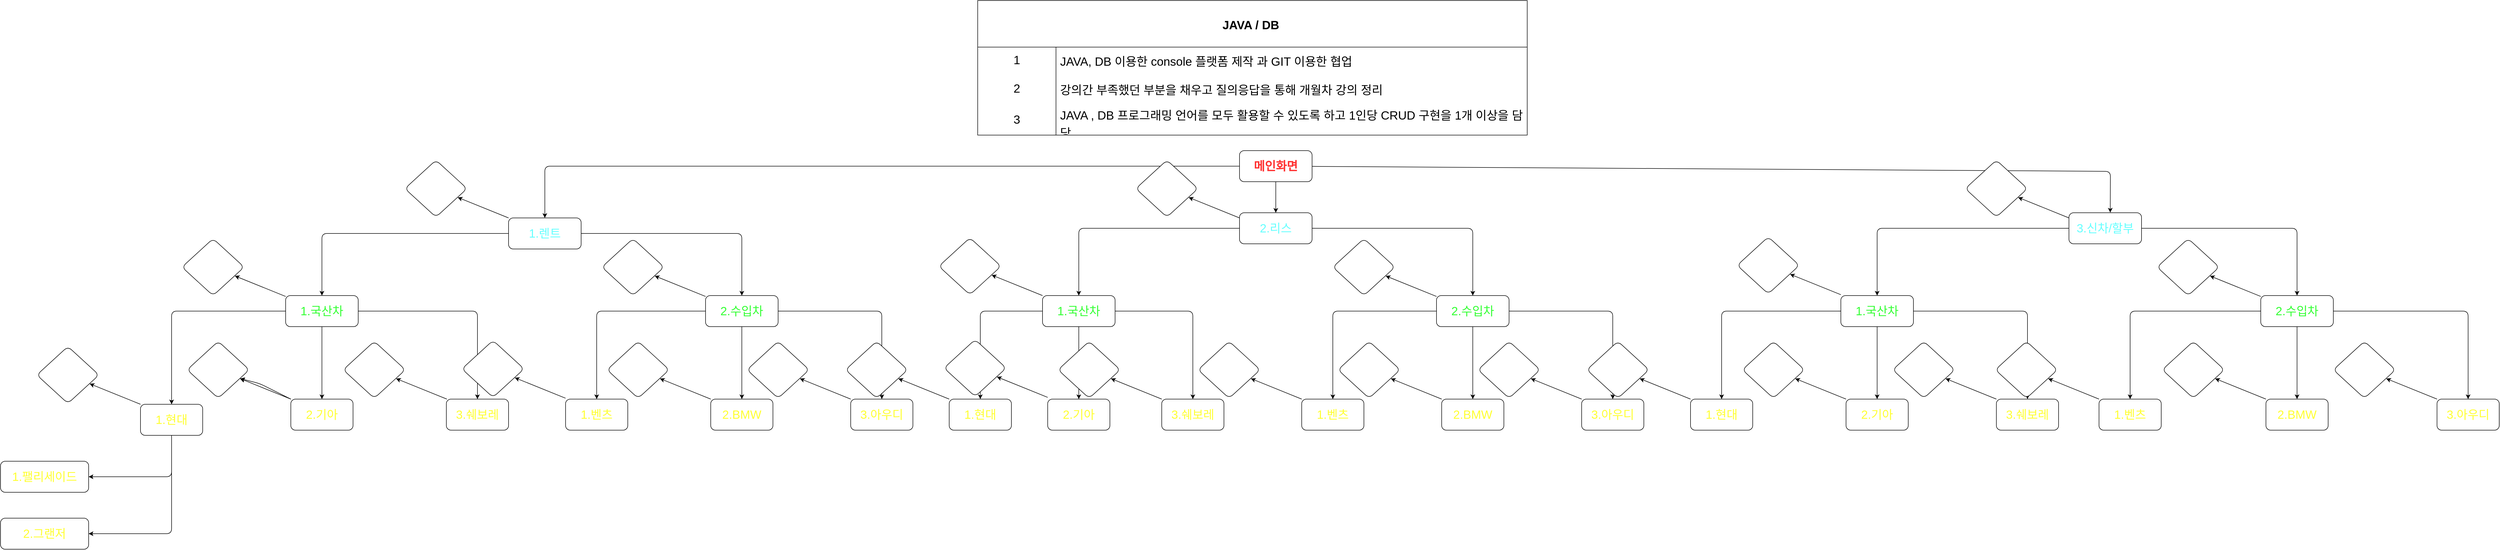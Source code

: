 <mxfile>
    <diagram id="lHUsO2kwJ7aQyrkLWwhJ" name="페이지-1">
        <mxGraphModel dx="4294" dy="2099" grid="1" gridSize="10" guides="1" tooltips="1" connect="1" arrows="1" fold="1" page="1" pageScale="1" pageWidth="1169" pageHeight="827" math="0" shadow="0">
            <root>
                <mxCell id="0"/>
                <mxCell id="1" parent="0"/>
                <mxCell id="15" value="JAVA / DB " style="shape=table;startSize=90;container=1;collapsible=0;childLayout=tableLayout;fixedRows=1;rowLines=0;fontStyle=1;fontSize=23;" vertex="1" parent="1">
                    <mxGeometry x="55" y="-800" width="1060" height="260" as="geometry"/>
                </mxCell>
                <mxCell id="16" value="" style="shape=tableRow;horizontal=0;startSize=0;swimlaneHead=0;swimlaneBody=0;top=0;left=0;bottom=0;right=0;collapsible=0;dropTarget=0;fillColor=none;points=[[0,0.5],[1,0.5]];portConstraint=eastwest;fontSize=23;" vertex="1" parent="15">
                    <mxGeometry y="90" width="1060" height="50" as="geometry"/>
                </mxCell>
                <mxCell id="17" value="1" style="shape=partialRectangle;html=1;whiteSpace=wrap;connectable=0;fillColor=none;top=0;left=0;bottom=0;right=0;overflow=hidden;pointerEvents=1;fontSize=23;" vertex="1" parent="16">
                    <mxGeometry width="151" height="50" as="geometry">
                        <mxRectangle width="151" height="50" as="alternateBounds"/>
                    </mxGeometry>
                </mxCell>
                <mxCell id="18" value="&lt;table cellpadding=&quot;0&quot; cellspacing=&quot;0&quot; style=&quot;font-size: 23px;&quot;&gt;&lt;tbody style=&quot;font-size: 23px;&quot;&gt;&lt;tr style=&quot;font-size: 23px;&quot;&gt;&lt;td valign=&quot;top&quot; colspan=&quot;10&quot; style=&quot;font-size: 23px;&quot;&gt;&lt;p style=&quot;margin: 0px; font-variant-numeric: normal; font-variant-east-asian: normal; font-variant-alternates: normal; font-size-adjust: none; font-kerning: auto; font-optical-sizing: auto; font-feature-settings: normal; font-variation-settings: normal; font-variant-position: normal; font-stretch: normal; font-size: 23px; line-height: normal;&quot; class=&quot;p1&quot;&gt;JAVA, DB 이용한 console 플랫폼 제작 과 GIT 이용한 협업&lt;/p&gt;&lt;/td&gt;&lt;/tr&gt;&lt;/tbody&gt;&lt;/table&gt;" style="shape=partialRectangle;html=1;whiteSpace=wrap;connectable=0;fillColor=none;top=0;left=0;bottom=0;right=0;align=left;spacingLeft=6;overflow=hidden;fontSize=23;" vertex="1" parent="16">
                    <mxGeometry x="151" width="909" height="50" as="geometry">
                        <mxRectangle width="909" height="50" as="alternateBounds"/>
                    </mxGeometry>
                </mxCell>
                <mxCell id="19" value="" style="shape=tableRow;horizontal=0;startSize=0;swimlaneHead=0;swimlaneBody=0;top=0;left=0;bottom=0;right=0;collapsible=0;dropTarget=0;fillColor=none;points=[[0,0.5],[1,0.5]];portConstraint=eastwest;fontSize=23;" vertex="1" parent="15">
                    <mxGeometry y="140" width="1060" height="60" as="geometry"/>
                </mxCell>
                <mxCell id="20" value="2" style="shape=partialRectangle;html=1;whiteSpace=wrap;connectable=0;fillColor=none;top=0;left=0;bottom=0;right=0;overflow=hidden;fontSize=23;" vertex="1" parent="19">
                    <mxGeometry width="151" height="60" as="geometry">
                        <mxRectangle width="151" height="60" as="alternateBounds"/>
                    </mxGeometry>
                </mxCell>
                <mxCell id="21" value="&lt;table cellpadding=&quot;0&quot; cellspacing=&quot;0&quot; style=&quot;font-size: 23px;&quot;&gt;&lt;tbody style=&quot;font-size: 23px;&quot;&gt;&lt;tr style=&quot;font-size: 23px;&quot;&gt;&lt;td valign=&quot;top&quot; colspan=&quot;10&quot; style=&quot;font-size: 23px;&quot;&gt;&lt;p style=&quot;margin: 0px; font-variant-numeric: normal; font-variant-east-asian: normal; font-variant-alternates: normal; font-size-adjust: none; font-kerning: auto; font-optical-sizing: auto; font-feature-settings: normal; font-variation-settings: normal; font-variant-position: normal; font-stretch: normal; font-size: 23px; line-height: normal;&quot; class=&quot;p1&quot;&gt;강의간 부족했던 부분을 채우고 질의응답을 통해 개월차 강의 정리&lt;/p&gt;&lt;/td&gt;&lt;/tr&gt;&lt;/tbody&gt;&lt;/table&gt;" style="shape=partialRectangle;html=1;whiteSpace=wrap;connectable=0;fillColor=none;top=0;left=0;bottom=0;right=0;align=left;spacingLeft=6;overflow=hidden;fontSize=23;" vertex="1" parent="19">
                    <mxGeometry x="151" width="909" height="60" as="geometry">
                        <mxRectangle width="909" height="60" as="alternateBounds"/>
                    </mxGeometry>
                </mxCell>
                <mxCell id="22" value="" style="shape=tableRow;horizontal=0;startSize=0;swimlaneHead=0;swimlaneBody=0;top=0;left=0;bottom=0;right=0;collapsible=0;dropTarget=0;fillColor=none;points=[[0,0.5],[1,0.5]];portConstraint=eastwest;fontSize=23;" vertex="1" parent="15">
                    <mxGeometry y="200" width="1060" height="60" as="geometry"/>
                </mxCell>
                <mxCell id="23" value="3" style="shape=partialRectangle;html=1;whiteSpace=wrap;connectable=0;fillColor=none;top=0;left=0;bottom=0;right=0;overflow=hidden;fontSize=23;" vertex="1" parent="22">
                    <mxGeometry width="151" height="60" as="geometry">
                        <mxRectangle width="151" height="60" as="alternateBounds"/>
                    </mxGeometry>
                </mxCell>
                <mxCell id="24" value="&lt;table cellpadding=&quot;0&quot; cellspacing=&quot;0&quot; style=&quot;font-size: 23px;&quot;&gt;&lt;tbody style=&quot;font-size: 23px;&quot;&gt;&lt;tr style=&quot;font-size: 23px;&quot;&gt;&lt;td valign=&quot;top&quot; colspan=&quot;10&quot; style=&quot;font-size: 23px;&quot;&gt;&lt;p style=&quot;margin: 0px; font-variant-numeric: normal; font-variant-east-asian: normal; font-variant-alternates: normal; font-size-adjust: none; font-kerning: auto; font-optical-sizing: auto; font-feature-settings: normal; font-variation-settings: normal; font-variant-position: normal; font-stretch: normal; font-size: 23px; line-height: normal;&quot; class=&quot;p1&quot;&gt;JAVA , DB 프로그래밍 언어를 모두 활용할 수 있도록 하고 1인당 CRUD 구현을 1개 이상을 담당.&lt;/p&gt;&lt;/td&gt;&lt;/tr&gt;&lt;/tbody&gt;&lt;/table&gt;" style="shape=partialRectangle;html=1;whiteSpace=wrap;connectable=0;fillColor=none;top=0;left=0;bottom=0;right=0;align=left;spacingLeft=6;overflow=hidden;fontSize=23;" vertex="1" parent="22">
                    <mxGeometry x="151" width="909" height="60" as="geometry">
                        <mxRectangle width="909" height="60" as="alternateBounds"/>
                    </mxGeometry>
                </mxCell>
                <mxCell id="57" value="" style="edgeStyle=none;html=1;fontSize=23;" edge="1" parent="1" source="26" target="51">
                    <mxGeometry relative="1" as="geometry"/>
                </mxCell>
                <mxCell id="59" value="" style="edgeStyle=none;html=1;fontSize=23;entryX=0.5;entryY=0;entryDx=0;entryDy=0;" edge="1" parent="1" source="26" target="29">
                    <mxGeometry relative="1" as="geometry">
                        <mxPoint x="-140" y="-480" as="targetPoint"/>
                        <Array as="points">
                            <mxPoint x="-780" y="-480"/>
                        </Array>
                    </mxGeometry>
                </mxCell>
                <mxCell id="61" value="" style="edgeStyle=none;html=1;fontSize=23;entryX=0.569;entryY=-0.006;entryDx=0;entryDy=0;entryPerimeter=0;" edge="1" parent="1" source="26" target="54">
                    <mxGeometry relative="1" as="geometry">
                        <mxPoint x="730" y="-480" as="targetPoint"/>
                        <Array as="points">
                            <mxPoint x="2240" y="-470"/>
                        </Array>
                    </mxGeometry>
                </mxCell>
                <mxCell id="26" value="메인화면" style="rounded=1;whiteSpace=wrap;html=1;fontSize=23;fontStyle=1;fontColor=#FF3333;" vertex="1" parent="1">
                    <mxGeometry x="560" y="-510" width="140" height="60" as="geometry"/>
                </mxCell>
                <mxCell id="63" value="" style="edgeStyle=none;html=1;fontSize=23;entryX=0.5;entryY=0;entryDx=0;entryDy=0;" edge="1" parent="1" source="29" target="37">
                    <mxGeometry relative="1" as="geometry">
                        <mxPoint x="-620" y="-350" as="targetPoint"/>
                        <Array as="points">
                            <mxPoint x="-1210" y="-350"/>
                        </Array>
                    </mxGeometry>
                </mxCell>
                <mxCell id="65" value="" style="edgeStyle=none;html=1;fontSize=23;entryX=0.5;entryY=0;entryDx=0;entryDy=0;" edge="1" parent="1" source="29" target="38">
                    <mxGeometry relative="1" as="geometry">
                        <mxPoint x="-320" y="-350" as="targetPoint"/>
                        <Array as="points">
                            <mxPoint x="-400" y="-350"/>
                        </Array>
                    </mxGeometry>
                </mxCell>
                <mxCell id="29" value="1.렌트" style="rounded=1;whiteSpace=wrap;html=1;fontSize=23;fontColor=#66FFFF;" vertex="1" parent="1">
                    <mxGeometry x="-850" y="-380" width="140" height="60" as="geometry"/>
                </mxCell>
                <mxCell id="77" value="" style="edgeStyle=none;html=1;fontSize=23;fontColor=#33FF33;" edge="1" parent="1" source="37" target="76">
                    <mxGeometry relative="1" as="geometry">
                        <Array as="points">
                            <mxPoint x="-1500" y="-200"/>
                        </Array>
                    </mxGeometry>
                </mxCell>
                <mxCell id="79" value="" style="edgeStyle=none;html=1;fontSize=23;fontColor=#33FF33;" edge="1" parent="1" source="37" target="78">
                    <mxGeometry relative="1" as="geometry"/>
                </mxCell>
                <mxCell id="82" value="" style="edgeStyle=none;html=1;fontSize=23;fontColor=#33FF33;" edge="1" parent="1" source="37" target="81">
                    <mxGeometry relative="1" as="geometry">
                        <Array as="points">
                            <mxPoint x="-910" y="-200"/>
                        </Array>
                    </mxGeometry>
                </mxCell>
                <mxCell id="120" value="" style="edgeStyle=none;html=1;fontSize=23;fontColor=#FFFF33;labelBorderColor=#FF00FF;" edge="1" parent="1" source="37">
                    <mxGeometry relative="1" as="geometry">
                        <mxPoint x="-1378" y="-268" as="targetPoint"/>
                    </mxGeometry>
                </mxCell>
                <mxCell id="37" value="1.국산차" style="rounded=1;whiteSpace=wrap;html=1;fontSize=23;fontColor=#33FF33;" vertex="1" parent="1">
                    <mxGeometry x="-1280" y="-230" width="140" height="60" as="geometry"/>
                </mxCell>
                <mxCell id="84" value="" style="edgeStyle=none;html=1;fontSize=23;fontColor=#33FF33;" edge="1" parent="1" source="38" target="83">
                    <mxGeometry relative="1" as="geometry">
                        <Array as="points">
                            <mxPoint x="-680" y="-200"/>
                        </Array>
                    </mxGeometry>
                </mxCell>
                <mxCell id="86" value="" style="edgeStyle=none;html=1;fontSize=23;fontColor=#33FF33;" edge="1" parent="1" source="38" target="85">
                    <mxGeometry relative="1" as="geometry"/>
                </mxCell>
                <mxCell id="88" value="" style="edgeStyle=none;html=1;fontSize=23;fontColor=#33FF33;" edge="1" parent="1" source="38" target="87">
                    <mxGeometry relative="1" as="geometry">
                        <Array as="points">
                            <mxPoint x="-130" y="-200"/>
                        </Array>
                    </mxGeometry>
                </mxCell>
                <mxCell id="38" value="2.수입차" style="rounded=1;whiteSpace=wrap;html=1;fontSize=23;fontColor=#33FF33;" vertex="1" parent="1">
                    <mxGeometry x="-470" y="-230" width="140" height="60" as="geometry"/>
                </mxCell>
                <mxCell id="67" value="" style="edgeStyle=none;html=1;fontSize=23;entryX=0.5;entryY=0;entryDx=0;entryDy=0;" edge="1" parent="1" source="51" target="52">
                    <mxGeometry relative="1" as="geometry">
                        <mxPoint x="400" y="-360" as="targetPoint"/>
                        <Array as="points">
                            <mxPoint x="250" y="-360"/>
                        </Array>
                    </mxGeometry>
                </mxCell>
                <mxCell id="69" value="" style="edgeStyle=none;html=1;fontSize=23;entryX=0.5;entryY=0;entryDx=0;entryDy=0;" edge="1" parent="1" source="51" target="53">
                    <mxGeometry relative="1" as="geometry">
                        <mxPoint x="700" y="-360" as="targetPoint"/>
                        <Array as="points">
                            <mxPoint x="1010" y="-360"/>
                        </Array>
                    </mxGeometry>
                </mxCell>
                <mxCell id="51" value="2.리스" style="rounded=1;whiteSpace=wrap;html=1;fontSize=23;fontColor=#66FFFF;" vertex="1" parent="1">
                    <mxGeometry x="560" y="-390" width="140" height="60" as="geometry"/>
                </mxCell>
                <mxCell id="91" value="" style="edgeStyle=none;html=1;fontSize=23;fontColor=#33FF33;" edge="1" parent="1" source="52" target="90">
                    <mxGeometry relative="1" as="geometry">
                        <Array as="points">
                            <mxPoint x="60" y="-200"/>
                        </Array>
                    </mxGeometry>
                </mxCell>
                <mxCell id="93" value="" style="edgeStyle=none;html=1;fontSize=23;fontColor=#33FF33;" edge="1" parent="1" source="52" target="92">
                    <mxGeometry relative="1" as="geometry"/>
                </mxCell>
                <mxCell id="96" value="" style="edgeStyle=none;html=1;fontSize=23;fontColor=#33FF33;" edge="1" parent="1" source="52" target="95">
                    <mxGeometry relative="1" as="geometry">
                        <Array as="points">
                            <mxPoint x="470" y="-200"/>
                        </Array>
                    </mxGeometry>
                </mxCell>
                <mxCell id="52" value="1.국산차" style="rounded=1;whiteSpace=wrap;html=1;fontSize=23;fontColor=#33FF33;" vertex="1" parent="1">
                    <mxGeometry x="180" y="-230" width="140" height="60" as="geometry"/>
                </mxCell>
                <mxCell id="98" value="" style="edgeStyle=none;html=1;fontSize=23;fontColor=#33FF33;" edge="1" parent="1" source="53" target="97">
                    <mxGeometry relative="1" as="geometry">
                        <Array as="points">
                            <mxPoint x="740" y="-200"/>
                        </Array>
                    </mxGeometry>
                </mxCell>
                <mxCell id="101" value="" style="edgeStyle=none;html=1;fontSize=23;fontColor=#33FF33;" edge="1" parent="1" source="53" target="100">
                    <mxGeometry relative="1" as="geometry"/>
                </mxCell>
                <mxCell id="103" value="" style="edgeStyle=none;html=1;fontSize=23;fontColor=#33FF33;" edge="1" parent="1" source="53" target="102">
                    <mxGeometry relative="1" as="geometry">
                        <Array as="points">
                            <mxPoint x="1280" y="-200"/>
                        </Array>
                    </mxGeometry>
                </mxCell>
                <mxCell id="53" value="2.수입차" style="rounded=1;whiteSpace=wrap;html=1;fontSize=23;fontColor=#33FF33;" vertex="1" parent="1">
                    <mxGeometry x="940" y="-230" width="140" height="60" as="geometry"/>
                </mxCell>
                <mxCell id="72" value="" style="edgeStyle=none;html=1;fontSize=23;entryX=0.5;entryY=0;entryDx=0;entryDy=0;" edge="1" parent="1" source="54" target="55">
                    <mxGeometry relative="1" as="geometry">
                        <mxPoint x="1940" y="-360" as="targetPoint"/>
                        <Array as="points">
                            <mxPoint x="1790" y="-360"/>
                        </Array>
                    </mxGeometry>
                </mxCell>
                <mxCell id="75" value="" style="edgeStyle=none;html=1;fontSize=23;entryX=0.5;entryY=0;entryDx=0;entryDy=0;" edge="1" parent="1" source="54" target="56">
                    <mxGeometry relative="1" as="geometry">
                        <mxPoint x="2240" y="-360" as="targetPoint"/>
                        <Array as="points">
                            <mxPoint x="2600" y="-360"/>
                        </Array>
                    </mxGeometry>
                </mxCell>
                <mxCell id="54" value="3.신차/할부" style="rounded=1;whiteSpace=wrap;html=1;fontSize=23;fontColor=#66FFFF;" vertex="1" parent="1">
                    <mxGeometry x="2160" y="-390" width="140" height="60" as="geometry"/>
                </mxCell>
                <mxCell id="105" value="" style="edgeStyle=none;html=1;fontSize=23;fontColor=#33FF33;" edge="1" parent="1" source="55" target="104">
                    <mxGeometry relative="1" as="geometry">
                        <Array as="points">
                            <mxPoint x="1490" y="-200"/>
                        </Array>
                    </mxGeometry>
                </mxCell>
                <mxCell id="107" value="" style="edgeStyle=none;html=1;fontSize=23;fontColor=#33FF33;" edge="1" parent="1" source="55" target="106">
                    <mxGeometry relative="1" as="geometry"/>
                </mxCell>
                <mxCell id="109" value="" style="edgeStyle=none;html=1;fontSize=23;fontColor=#33FF33;" edge="1" parent="1" source="55" target="108">
                    <mxGeometry relative="1" as="geometry">
                        <Array as="points">
                            <mxPoint x="2080" y="-200"/>
                        </Array>
                    </mxGeometry>
                </mxCell>
                <mxCell id="55" value="1.국산차" style="rounded=1;whiteSpace=wrap;html=1;fontSize=23;fontColor=#33FF33;" vertex="1" parent="1">
                    <mxGeometry x="1720" y="-230" width="140" height="60" as="geometry"/>
                </mxCell>
                <mxCell id="111" value="" style="edgeStyle=none;html=1;fontSize=23;fontColor=#33FF33;" edge="1" parent="1" source="56" target="110">
                    <mxGeometry relative="1" as="geometry">
                        <Array as="points">
                            <mxPoint x="2278" y="-200"/>
                        </Array>
                    </mxGeometry>
                </mxCell>
                <mxCell id="113" value="" style="edgeStyle=none;html=1;fontSize=23;fontColor=#33FF33;" edge="1" parent="1" source="56" target="112">
                    <mxGeometry relative="1" as="geometry"/>
                </mxCell>
                <mxCell id="115" value="" style="edgeStyle=none;html=1;fontSize=23;fontColor=#33FF33;" edge="1" parent="1" source="56" target="114">
                    <mxGeometry relative="1" as="geometry">
                        <Array as="points">
                            <mxPoint x="2930" y="-200"/>
                        </Array>
                    </mxGeometry>
                </mxCell>
                <mxCell id="56" value="2.수입차" style="rounded=1;whiteSpace=wrap;html=1;fontSize=23;fontColor=#33FF33;" vertex="1" parent="1">
                    <mxGeometry x="2530" y="-230" width="140" height="60" as="geometry"/>
                </mxCell>
                <mxCell id="180" value="" style="edgeStyle=none;html=1;labelBorderColor=#FF00FF;fontSize=23;fontColor=#FFFFFF;" edge="1" parent="1" source="76" target="179">
                    <mxGeometry relative="1" as="geometry">
                        <Array as="points">
                            <mxPoint x="-1500" y="120"/>
                        </Array>
                    </mxGeometry>
                </mxCell>
                <mxCell id="185" value="" style="edgeStyle=none;html=1;labelBorderColor=#FF00FF;fontSize=23;fontColor=#FFFFFF;entryX=1;entryY=0.5;entryDx=0;entryDy=0;" edge="1" parent="1" source="76" target="183">
                    <mxGeometry relative="1" as="geometry">
                        <mxPoint x="-1500" y="320" as="targetPoint"/>
                        <Array as="points">
                            <mxPoint x="-1500" y="230"/>
                        </Array>
                    </mxGeometry>
                </mxCell>
                <mxCell id="76" value="1.현대" style="whiteSpace=wrap;html=1;fontSize=23;fontColor=#FFFF33;rounded=1;" vertex="1" parent="1">
                    <mxGeometry x="-1560" y="-20" width="120" height="60" as="geometry"/>
                </mxCell>
                <mxCell id="78" value="2.기아" style="whiteSpace=wrap;html=1;fontSize=23;fontColor=#FFFF33;rounded=1;" vertex="1" parent="1">
                    <mxGeometry x="-1270" y="-30" width="120" height="60" as="geometry"/>
                </mxCell>
                <mxCell id="81" value="3.쉐보레" style="whiteSpace=wrap;html=1;fontSize=23;fontColor=#FFFF33;rounded=1;" vertex="1" parent="1">
                    <mxGeometry x="-970" y="-30" width="120" height="60" as="geometry"/>
                </mxCell>
                <mxCell id="83" value="1.벤츠" style="whiteSpace=wrap;html=1;fontSize=23;fontColor=#FFFF33;rounded=1;" vertex="1" parent="1">
                    <mxGeometry x="-740" y="-30" width="120" height="60" as="geometry"/>
                </mxCell>
                <mxCell id="85" value="2.BMW" style="whiteSpace=wrap;html=1;fontSize=23;fontColor=#FFFF33;rounded=1;" vertex="1" parent="1">
                    <mxGeometry x="-460" y="-30" width="120" height="60" as="geometry"/>
                </mxCell>
                <mxCell id="87" value="3.아우디" style="whiteSpace=wrap;html=1;fontSize=23;fontColor=#FFFF33;rounded=1;" vertex="1" parent="1">
                    <mxGeometry x="-190" y="-30" width="120" height="60" as="geometry"/>
                </mxCell>
                <mxCell id="90" value="1.현대" style="whiteSpace=wrap;html=1;fontSize=23;fontColor=#FFFF33;rounded=1;" vertex="1" parent="1">
                    <mxGeometry y="-30" width="120" height="60" as="geometry"/>
                </mxCell>
                <mxCell id="92" value="2.기아" style="whiteSpace=wrap;html=1;fontSize=23;fontColor=#FFFF33;rounded=1;" vertex="1" parent="1">
                    <mxGeometry x="190" y="-30" width="120" height="60" as="geometry"/>
                </mxCell>
                <mxCell id="95" value="3.쉐보레" style="whiteSpace=wrap;html=1;fontSize=23;fontColor=#FFFF33;rounded=1;" vertex="1" parent="1">
                    <mxGeometry x="410" y="-30" width="120" height="60" as="geometry"/>
                </mxCell>
                <mxCell id="97" value="1.벤츠" style="whiteSpace=wrap;html=1;fontSize=23;fontColor=#FFFF33;rounded=1;" vertex="1" parent="1">
                    <mxGeometry x="680" y="-30" width="120" height="60" as="geometry"/>
                </mxCell>
                <mxCell id="100" value="2.BMW" style="whiteSpace=wrap;html=1;fontSize=23;fontColor=#FFFF33;rounded=1;" vertex="1" parent="1">
                    <mxGeometry x="950" y="-30" width="120" height="60" as="geometry"/>
                </mxCell>
                <mxCell id="102" value="3.아우디" style="whiteSpace=wrap;html=1;fontSize=23;fontColor=#FFFF33;rounded=1;" vertex="1" parent="1">
                    <mxGeometry x="1220" y="-30" width="120" height="60" as="geometry"/>
                </mxCell>
                <mxCell id="104" value="1.현대" style="whiteSpace=wrap;html=1;fontSize=23;fontColor=#FFFF33;rounded=1;" vertex="1" parent="1">
                    <mxGeometry x="1430" y="-30" width="120" height="60" as="geometry"/>
                </mxCell>
                <mxCell id="106" value="2.기아" style="whiteSpace=wrap;html=1;fontSize=23;fontColor=#FFFF33;rounded=1;" vertex="1" parent="1">
                    <mxGeometry x="1730" y="-30" width="120" height="60" as="geometry"/>
                </mxCell>
                <mxCell id="108" value="3.쉐보레" style="whiteSpace=wrap;html=1;fontSize=23;fontColor=#FFFF33;rounded=1;" vertex="1" parent="1">
                    <mxGeometry x="2020" y="-30" width="120" height="60" as="geometry"/>
                </mxCell>
                <mxCell id="110" value="1.벤츠" style="whiteSpace=wrap;html=1;fontSize=23;fontColor=#FFFF33;rounded=1;" vertex="1" parent="1">
                    <mxGeometry x="2218" y="-30" width="120" height="60" as="geometry"/>
                </mxCell>
                <mxCell id="112" value="2.BMW" style="whiteSpace=wrap;html=1;fontSize=23;fontColor=#FFFF33;rounded=1;" vertex="1" parent="1">
                    <mxGeometry x="2540" y="-30" width="120" height="60" as="geometry"/>
                </mxCell>
                <mxCell id="114" value="3.아우디" style="whiteSpace=wrap;html=1;fontSize=23;fontColor=#FFFF33;rounded=1;" vertex="1" parent="1">
                    <mxGeometry x="2870" y="-30" width="120" height="60" as="geometry"/>
                </mxCell>
                <mxCell id="119" value="0.뒤로" style="rhombus;whiteSpace=wrap;html=1;fontSize=23;fontColor=#FFFFFF;rounded=1;fontStyle=0" vertex="1" parent="1">
                    <mxGeometry x="-1480" y="-340" width="120" height="110" as="geometry"/>
                </mxCell>
                <mxCell id="121" value="" style="edgeStyle=none;html=1;fontSize=23;fontColor=#FFFF33;labelBorderColor=#FF00FF;" edge="1" parent="1">
                    <mxGeometry relative="1" as="geometry">
                        <mxPoint x="-470" y="-228.333" as="sourcePoint"/>
                        <mxPoint x="-568" y="-268" as="targetPoint"/>
                    </mxGeometry>
                </mxCell>
                <mxCell id="122" value="0.뒤로" style="rhombus;whiteSpace=wrap;html=1;fontSize=23;fontColor=#FFFFFF;rounded=1;fontStyle=0" vertex="1" parent="1">
                    <mxGeometry x="-670" y="-340" width="120" height="110" as="geometry"/>
                </mxCell>
                <mxCell id="123" value="" style="edgeStyle=none;html=1;fontSize=23;fontColor=#FFFF33;labelBorderColor=#FF00FF;" edge="1" parent="1">
                    <mxGeometry relative="1" as="geometry">
                        <mxPoint x="180" y="-230.003" as="sourcePoint"/>
                        <mxPoint x="82" y="-269.67" as="targetPoint"/>
                    </mxGeometry>
                </mxCell>
                <mxCell id="124" value="0.뒤로" style="rhombus;whiteSpace=wrap;html=1;fontSize=23;fontColor=#FFFFFF;rounded=1;fontStyle=0" vertex="1" parent="1">
                    <mxGeometry x="-20" y="-341.67" width="120" height="110" as="geometry"/>
                </mxCell>
                <mxCell id="125" value="" style="edgeStyle=none;html=1;fontSize=23;fontColor=#FFFF33;labelBorderColor=#FF00FF;" edge="1" parent="1">
                    <mxGeometry relative="1" as="geometry">
                        <mxPoint x="940" y="-228.333" as="sourcePoint"/>
                        <mxPoint x="842" y="-268.0" as="targetPoint"/>
                    </mxGeometry>
                </mxCell>
                <mxCell id="126" value="0.뒤로" style="rhombus;whiteSpace=wrap;html=1;fontSize=23;fontColor=#FFFFFF;rounded=1;fontStyle=0" vertex="1" parent="1">
                    <mxGeometry x="740" y="-340.0" width="120" height="110" as="geometry"/>
                </mxCell>
                <mxCell id="127" value="" style="edgeStyle=none;html=1;fontSize=23;fontColor=#FFFF33;labelBorderColor=#FF00FF;" edge="1" parent="1">
                    <mxGeometry relative="1" as="geometry">
                        <mxPoint x="1720" y="-231.673" as="sourcePoint"/>
                        <mxPoint x="1622" y="-271.34" as="targetPoint"/>
                    </mxGeometry>
                </mxCell>
                <mxCell id="128" value="0.뒤로" style="rhombus;whiteSpace=wrap;html=1;fontSize=23;fontColor=#FFFFFF;rounded=1;fontStyle=0" vertex="1" parent="1">
                    <mxGeometry x="1520" y="-343.34" width="120" height="110" as="geometry"/>
                </mxCell>
                <mxCell id="129" value="" style="edgeStyle=none;html=1;fontSize=23;fontColor=#FFFF33;labelBorderColor=#FF00FF;" edge="1" parent="1">
                    <mxGeometry relative="1" as="geometry">
                        <mxPoint x="2530" y="-228.333" as="sourcePoint"/>
                        <mxPoint x="2432" y="-268.0" as="targetPoint"/>
                    </mxGeometry>
                </mxCell>
                <mxCell id="130" value="0.뒤로" style="rhombus;whiteSpace=wrap;html=1;fontSize=23;fontColor=#FFFFFF;rounded=1;fontStyle=0" vertex="1" parent="1">
                    <mxGeometry x="2330" y="-340.0" width="120" height="110" as="geometry"/>
                </mxCell>
                <mxCell id="132" value="" style="edgeStyle=none;html=1;fontSize=23;fontColor=#FFFF33;labelBorderColor=#FF00FF;" edge="1" parent="1">
                    <mxGeometry relative="1" as="geometry">
                        <mxPoint x="-850" y="-380.003" as="sourcePoint"/>
                        <mxPoint x="-948" y="-419.67" as="targetPoint"/>
                    </mxGeometry>
                </mxCell>
                <mxCell id="133" value="0.뒤로" style="rhombus;whiteSpace=wrap;html=1;fontSize=23;fontColor=#FFFFFF;rounded=1;fontStyle=0" vertex="1" parent="1">
                    <mxGeometry x="-1050" y="-491.67" width="120" height="110" as="geometry"/>
                </mxCell>
                <mxCell id="134" value="" style="edgeStyle=none;html=1;fontSize=23;fontColor=#FFFF33;labelBorderColor=#FF00FF;" edge="1" parent="1">
                    <mxGeometry relative="1" as="geometry">
                        <mxPoint x="560" y="-380.003" as="sourcePoint"/>
                        <mxPoint x="462" y="-419.67" as="targetPoint"/>
                    </mxGeometry>
                </mxCell>
                <mxCell id="135" value="0.뒤로" style="rhombus;whiteSpace=wrap;html=1;fontSize=23;fontColor=#FFFFFF;rounded=1;fontStyle=0" vertex="1" parent="1">
                    <mxGeometry x="360" y="-491.67" width="120" height="110" as="geometry"/>
                </mxCell>
                <mxCell id="136" value="" style="edgeStyle=none;html=1;fontSize=23;fontColor=#FFFF33;labelBorderColor=#FF00FF;" edge="1" parent="1">
                    <mxGeometry relative="1" as="geometry">
                        <mxPoint x="2160" y="-380.003" as="sourcePoint"/>
                        <mxPoint x="2062" y="-419.67" as="targetPoint"/>
                    </mxGeometry>
                </mxCell>
                <mxCell id="137" value="0.뒤로" style="rhombus;whiteSpace=wrap;html=1;fontSize=23;fontColor=#FFFFFF;rounded=1;fontStyle=0" vertex="1" parent="1">
                    <mxGeometry x="1960" y="-491.67" width="120" height="110" as="geometry"/>
                </mxCell>
                <mxCell id="138" value="" style="edgeStyle=none;html=1;fontSize=23;fontColor=#FFFF33;labelBorderColor=#FF00FF;" edge="1" parent="1">
                    <mxGeometry relative="1" as="geometry">
                        <mxPoint x="-1560" y="-20.003" as="sourcePoint"/>
                        <mxPoint x="-1658" y="-59.67" as="targetPoint"/>
                    </mxGeometry>
                </mxCell>
                <mxCell id="139" value="0.뒤로" style="rhombus;whiteSpace=wrap;html=1;fontSize=23;fontColor=#FFFFFF;rounded=1;fontStyle=0" vertex="1" parent="1">
                    <mxGeometry x="-1760" y="-131.67" width="120" height="110" as="geometry"/>
                </mxCell>
                <mxCell id="140" value="" style="edgeStyle=none;html=1;fontSize=23;fontColor=#FFFF33;" edge="1" parent="1">
                    <mxGeometry relative="1" as="geometry">
                        <mxPoint x="-1270" y="-30.003" as="sourcePoint"/>
                        <mxPoint x="-1368" y="-69.67" as="targetPoint"/>
                    </mxGeometry>
                </mxCell>
                <mxCell id="141" value="0.뒤로" style="rhombus;whiteSpace=wrap;html=1;fontSize=23;fontColor=#FFFFFF;rounded=1;fontStyle=0" vertex="1" parent="1">
                    <mxGeometry x="-1470" y="-141.67" width="120" height="110" as="geometry"/>
                </mxCell>
                <mxCell id="142" value="" style="edgeStyle=none;html=1;fontSize=23;fontColor=#FFFF33;labelBorderColor=#FF00FF;" edge="1" parent="1">
                    <mxGeometry relative="1" as="geometry">
                        <mxPoint x="-969" y="-30.003" as="sourcePoint"/>
                        <mxPoint x="-1067" y="-69.67" as="targetPoint"/>
                    </mxGeometry>
                </mxCell>
                <mxCell id="143" value="0.뒤로" style="rhombus;whiteSpace=wrap;html=1;fontSize=23;fontColor=#FFFFFF;rounded=1;fontStyle=0" vertex="1" parent="1">
                    <mxGeometry x="-1169" y="-141.67" width="120" height="110" as="geometry"/>
                </mxCell>
                <mxCell id="144" value="" style="edgeStyle=none;html=1;fontSize=23;fontColor=#FFFF33;labelBorderColor=#FF00FF;" edge="1" parent="1">
                    <mxGeometry relative="1" as="geometry">
                        <mxPoint x="-740" y="-31.673" as="sourcePoint"/>
                        <mxPoint x="-838" y="-71.34" as="targetPoint"/>
                    </mxGeometry>
                </mxCell>
                <mxCell id="145" value="0.뒤로" style="rhombus;whiteSpace=wrap;html=1;fontSize=23;fontColor=#FFFFFF;rounded=1;fontStyle=0" vertex="1" parent="1">
                    <mxGeometry x="-940" y="-143.34" width="120" height="110" as="geometry"/>
                </mxCell>
                <mxCell id="146" value="" style="edgeStyle=none;html=1;fontSize=23;fontColor=#FFFF33;labelBorderColor=#FF00FF;" edge="1" parent="1">
                    <mxGeometry relative="1" as="geometry">
                        <mxPoint x="-460" y="-30.003" as="sourcePoint"/>
                        <mxPoint x="-558" y="-69.67" as="targetPoint"/>
                    </mxGeometry>
                </mxCell>
                <mxCell id="147" value="0.뒤로" style="rhombus;whiteSpace=wrap;html=1;fontSize=23;fontColor=#FFFFFF;rounded=1;fontStyle=0" vertex="1" parent="1">
                    <mxGeometry x="-660" y="-141.67" width="120" height="110" as="geometry"/>
                </mxCell>
                <mxCell id="148" value="" style="edgeStyle=none;html=1;fontSize=23;fontColor=#FFFF33;labelBorderColor=#FF00FF;" edge="1" parent="1">
                    <mxGeometry relative="1" as="geometry">
                        <mxPoint x="-190" y="-30.003" as="sourcePoint"/>
                        <mxPoint x="-288" y="-69.67" as="targetPoint"/>
                    </mxGeometry>
                </mxCell>
                <mxCell id="149" value="0.뒤로" style="rhombus;whiteSpace=wrap;html=1;fontSize=23;fontColor=#FFFFFF;rounded=1;fontStyle=0" vertex="1" parent="1">
                    <mxGeometry x="-390" y="-141.67" width="120" height="110" as="geometry"/>
                </mxCell>
                <mxCell id="150" value="" style="edgeStyle=none;html=1;fontSize=23;fontColor=#FFFF33;labelBorderColor=#FF00FF;" edge="1" parent="1">
                    <mxGeometry relative="1" as="geometry">
                        <mxPoint y="-30.003" as="sourcePoint"/>
                        <mxPoint x="-98" y="-69.67" as="targetPoint"/>
                    </mxGeometry>
                </mxCell>
                <mxCell id="151" value="0.뒤로" style="rhombus;whiteSpace=wrap;html=1;fontSize=23;fontColor=#FFFFFF;rounded=1;fontStyle=0" vertex="1" parent="1">
                    <mxGeometry x="-200" y="-141.67" width="120" height="110" as="geometry"/>
                </mxCell>
                <mxCell id="152" value="" style="edgeStyle=none;html=1;fontSize=23;fontColor=#FFFF33;labelBorderColor=#FF00FF;" edge="1" parent="1">
                    <mxGeometry relative="1" as="geometry">
                        <mxPoint x="190" y="-33.343" as="sourcePoint"/>
                        <mxPoint x="92" y="-73.01" as="targetPoint"/>
                    </mxGeometry>
                </mxCell>
                <mxCell id="153" value="0.뒤로" style="rhombus;whiteSpace=wrap;html=1;fontSize=23;fontColor=#FFFFFF;rounded=1;fontStyle=0" vertex="1" parent="1">
                    <mxGeometry x="-10" y="-145.01" width="120" height="110" as="geometry"/>
                </mxCell>
                <mxCell id="154" value="" style="edgeStyle=none;html=1;fontSize=23;fontColor=#FFFF33;labelBorderColor=#FF00FF;" edge="1" parent="1">
                    <mxGeometry relative="1" as="geometry">
                        <mxPoint x="410" y="-30.003" as="sourcePoint"/>
                        <mxPoint x="312" y="-69.67" as="targetPoint"/>
                    </mxGeometry>
                </mxCell>
                <mxCell id="155" value="0.뒤로" style="rhombus;whiteSpace=wrap;html=1;fontSize=23;fontColor=#FFFFFF;rounded=1;fontStyle=0" vertex="1" parent="1">
                    <mxGeometry x="210" y="-141.67" width="120" height="110" as="geometry"/>
                </mxCell>
                <mxCell id="156" value="" style="edgeStyle=none;html=1;fontSize=23;fontColor=#FFFF33;labelBorderColor=#FF00FF;" edge="1" parent="1">
                    <mxGeometry relative="1" as="geometry">
                        <mxPoint x="680" y="-30.003" as="sourcePoint"/>
                        <mxPoint x="582" y="-69.67" as="targetPoint"/>
                    </mxGeometry>
                </mxCell>
                <mxCell id="157" value="0.뒤로" style="rhombus;whiteSpace=wrap;html=1;fontSize=23;fontColor=#FFFFFF;rounded=1;fontStyle=0" vertex="1" parent="1">
                    <mxGeometry x="480" y="-141.67" width="120" height="110" as="geometry"/>
                </mxCell>
                <mxCell id="158" value="" style="edgeStyle=none;html=1;fontSize=23;fontColor=#FFFF33;labelBorderColor=#FF00FF;" edge="1" parent="1">
                    <mxGeometry relative="1" as="geometry">
                        <mxPoint x="950" y="-30.003" as="sourcePoint"/>
                        <mxPoint x="852" y="-69.67" as="targetPoint"/>
                    </mxGeometry>
                </mxCell>
                <mxCell id="159" value="0.뒤로" style="rhombus;whiteSpace=wrap;html=1;fontSize=23;fontColor=#FFFFFF;rounded=1;fontStyle=0" vertex="1" parent="1">
                    <mxGeometry x="750" y="-141.67" width="120" height="110" as="geometry"/>
                </mxCell>
                <mxCell id="160" value="" style="edgeStyle=none;html=1;fontSize=23;fontColor=#FFFF33;labelBorderColor=#FF00FF;" edge="1" parent="1">
                    <mxGeometry relative="1" as="geometry">
                        <mxPoint x="1220" y="-30.003" as="sourcePoint"/>
                        <mxPoint x="1122" y="-69.67" as="targetPoint"/>
                    </mxGeometry>
                </mxCell>
                <mxCell id="161" value="0.뒤로" style="rhombus;whiteSpace=wrap;html=1;fontSize=23;fontColor=#FFFFFF;rounded=1;fontStyle=0" vertex="1" parent="1">
                    <mxGeometry x="1020" y="-141.67" width="120" height="110" as="geometry"/>
                </mxCell>
                <mxCell id="164" value="" style="edgeStyle=none;html=1;fontSize=23;fontColor=#FFFF33;labelBorderColor=#FF00FF;" edge="1" parent="1">
                    <mxGeometry relative="1" as="geometry">
                        <mxPoint x="1430" y="-30.003" as="sourcePoint"/>
                        <mxPoint x="1332" y="-69.67" as="targetPoint"/>
                    </mxGeometry>
                </mxCell>
                <mxCell id="165" value="0.뒤로" style="rhombus;whiteSpace=wrap;html=1;fontSize=23;fontColor=#FFFFFF;rounded=1;fontStyle=0" vertex="1" parent="1">
                    <mxGeometry x="1230" y="-141.67" width="120" height="110" as="geometry"/>
                </mxCell>
                <mxCell id="166" value="" style="edgeStyle=none;html=1;fontSize=23;fontColor=#FFFF33;labelBorderColor=#FF00FF;" edge="1" parent="1">
                    <mxGeometry relative="1" as="geometry">
                        <mxPoint x="1730" y="-30.003" as="sourcePoint"/>
                        <mxPoint x="1632" y="-69.67" as="targetPoint"/>
                    </mxGeometry>
                </mxCell>
                <mxCell id="167" value="0.뒤로" style="rhombus;whiteSpace=wrap;html=1;fontSize=23;fontColor=#FFFFFF;rounded=1;fontStyle=0" vertex="1" parent="1">
                    <mxGeometry x="1530" y="-141.67" width="120" height="110" as="geometry"/>
                </mxCell>
                <mxCell id="168" value="" style="edgeStyle=none;html=1;fontSize=23;fontColor=#FFFF33;labelBorderColor=#FF00FF;" edge="1" parent="1">
                    <mxGeometry relative="1" as="geometry">
                        <mxPoint x="2020" y="-30.003" as="sourcePoint"/>
                        <mxPoint x="1922" y="-69.67" as="targetPoint"/>
                    </mxGeometry>
                </mxCell>
                <mxCell id="169" value="0.뒤로" style="rhombus;whiteSpace=wrap;html=1;fontSize=23;fontColor=#FFFFFF;rounded=1;fontStyle=0" vertex="1" parent="1">
                    <mxGeometry x="1820" y="-141.67" width="120" height="110" as="geometry"/>
                </mxCell>
                <mxCell id="170" value="" style="edgeStyle=none;html=1;fontSize=23;fontColor=#FFFF33;labelBorderColor=#FF00FF;" edge="1" parent="1">
                    <mxGeometry relative="1" as="geometry">
                        <mxPoint x="2218" y="-30.003" as="sourcePoint"/>
                        <mxPoint x="2120" y="-69.67" as="targetPoint"/>
                    </mxGeometry>
                </mxCell>
                <mxCell id="171" value="0.뒤로" style="rhombus;whiteSpace=wrap;html=1;fontSize=23;fontColor=#FFFFFF;rounded=1;fontStyle=0" vertex="1" parent="1">
                    <mxGeometry x="2018" y="-141.67" width="120" height="110" as="geometry"/>
                </mxCell>
                <mxCell id="172" value="" style="edgeStyle=none;html=1;fontSize=23;fontColor=#FFFF33;labelBorderColor=#FF00FF;" edge="1" parent="1">
                    <mxGeometry relative="1" as="geometry">
                        <mxPoint x="2870" y="-30.003" as="sourcePoint"/>
                        <mxPoint x="2772" y="-69.67" as="targetPoint"/>
                    </mxGeometry>
                </mxCell>
                <mxCell id="173" value="0.뒤로" style="rhombus;whiteSpace=wrap;html=1;fontSize=23;fontColor=#FFFFFF;rounded=1;fontStyle=0" vertex="1" parent="1">
                    <mxGeometry x="2670" y="-141.67" width="120" height="110" as="geometry"/>
                </mxCell>
                <mxCell id="174" value="" style="edgeStyle=none;html=1;fontSize=23;fontColor=#FFFF33;labelBorderColor=#FF00FF;" edge="1" parent="1">
                    <mxGeometry relative="1" as="geometry">
                        <mxPoint x="2540" y="-30.003" as="sourcePoint"/>
                        <mxPoint x="2442" y="-69.67" as="targetPoint"/>
                    </mxGeometry>
                </mxCell>
                <mxCell id="175" value="0.뒤로" style="rhombus;whiteSpace=wrap;html=1;fontSize=23;fontColor=#FFFFFF;rounded=1;fontStyle=0" vertex="1" parent="1">
                    <mxGeometry x="2340" y="-141.67" width="120" height="110" as="geometry"/>
                </mxCell>
                <mxCell id="176" value="" style="edgeStyle=none;html=1;fontSize=23;fontColor=#FFFF33;labelBorderColor=#FF00FF;" edge="1" parent="1">
                    <mxGeometry relative="1" as="geometry">
                        <mxPoint x="-1270" y="-30.003" as="sourcePoint"/>
                        <mxPoint x="-1368" y="-69.67" as="targetPoint"/>
                        <Array as="points">
                            <mxPoint x="-1330" y="-60"/>
                        </Array>
                    </mxGeometry>
                </mxCell>
                <mxCell id="179" value="1.팰리세이드" style="whiteSpace=wrap;html=1;fontSize=23;fontColor=#FFFF33;rounded=1;" vertex="1" parent="1">
                    <mxGeometry x="-1830" y="90" width="170" height="60" as="geometry"/>
                </mxCell>
                <mxCell id="183" value="2.그랜저" style="whiteSpace=wrap;html=1;fontSize=23;fontColor=#FFFF33;rounded=1;" vertex="1" parent="1">
                    <mxGeometry x="-1830" y="200" width="170" height="60" as="geometry"/>
                </mxCell>
            </root>
        </mxGraphModel>
    </diagram>
</mxfile>